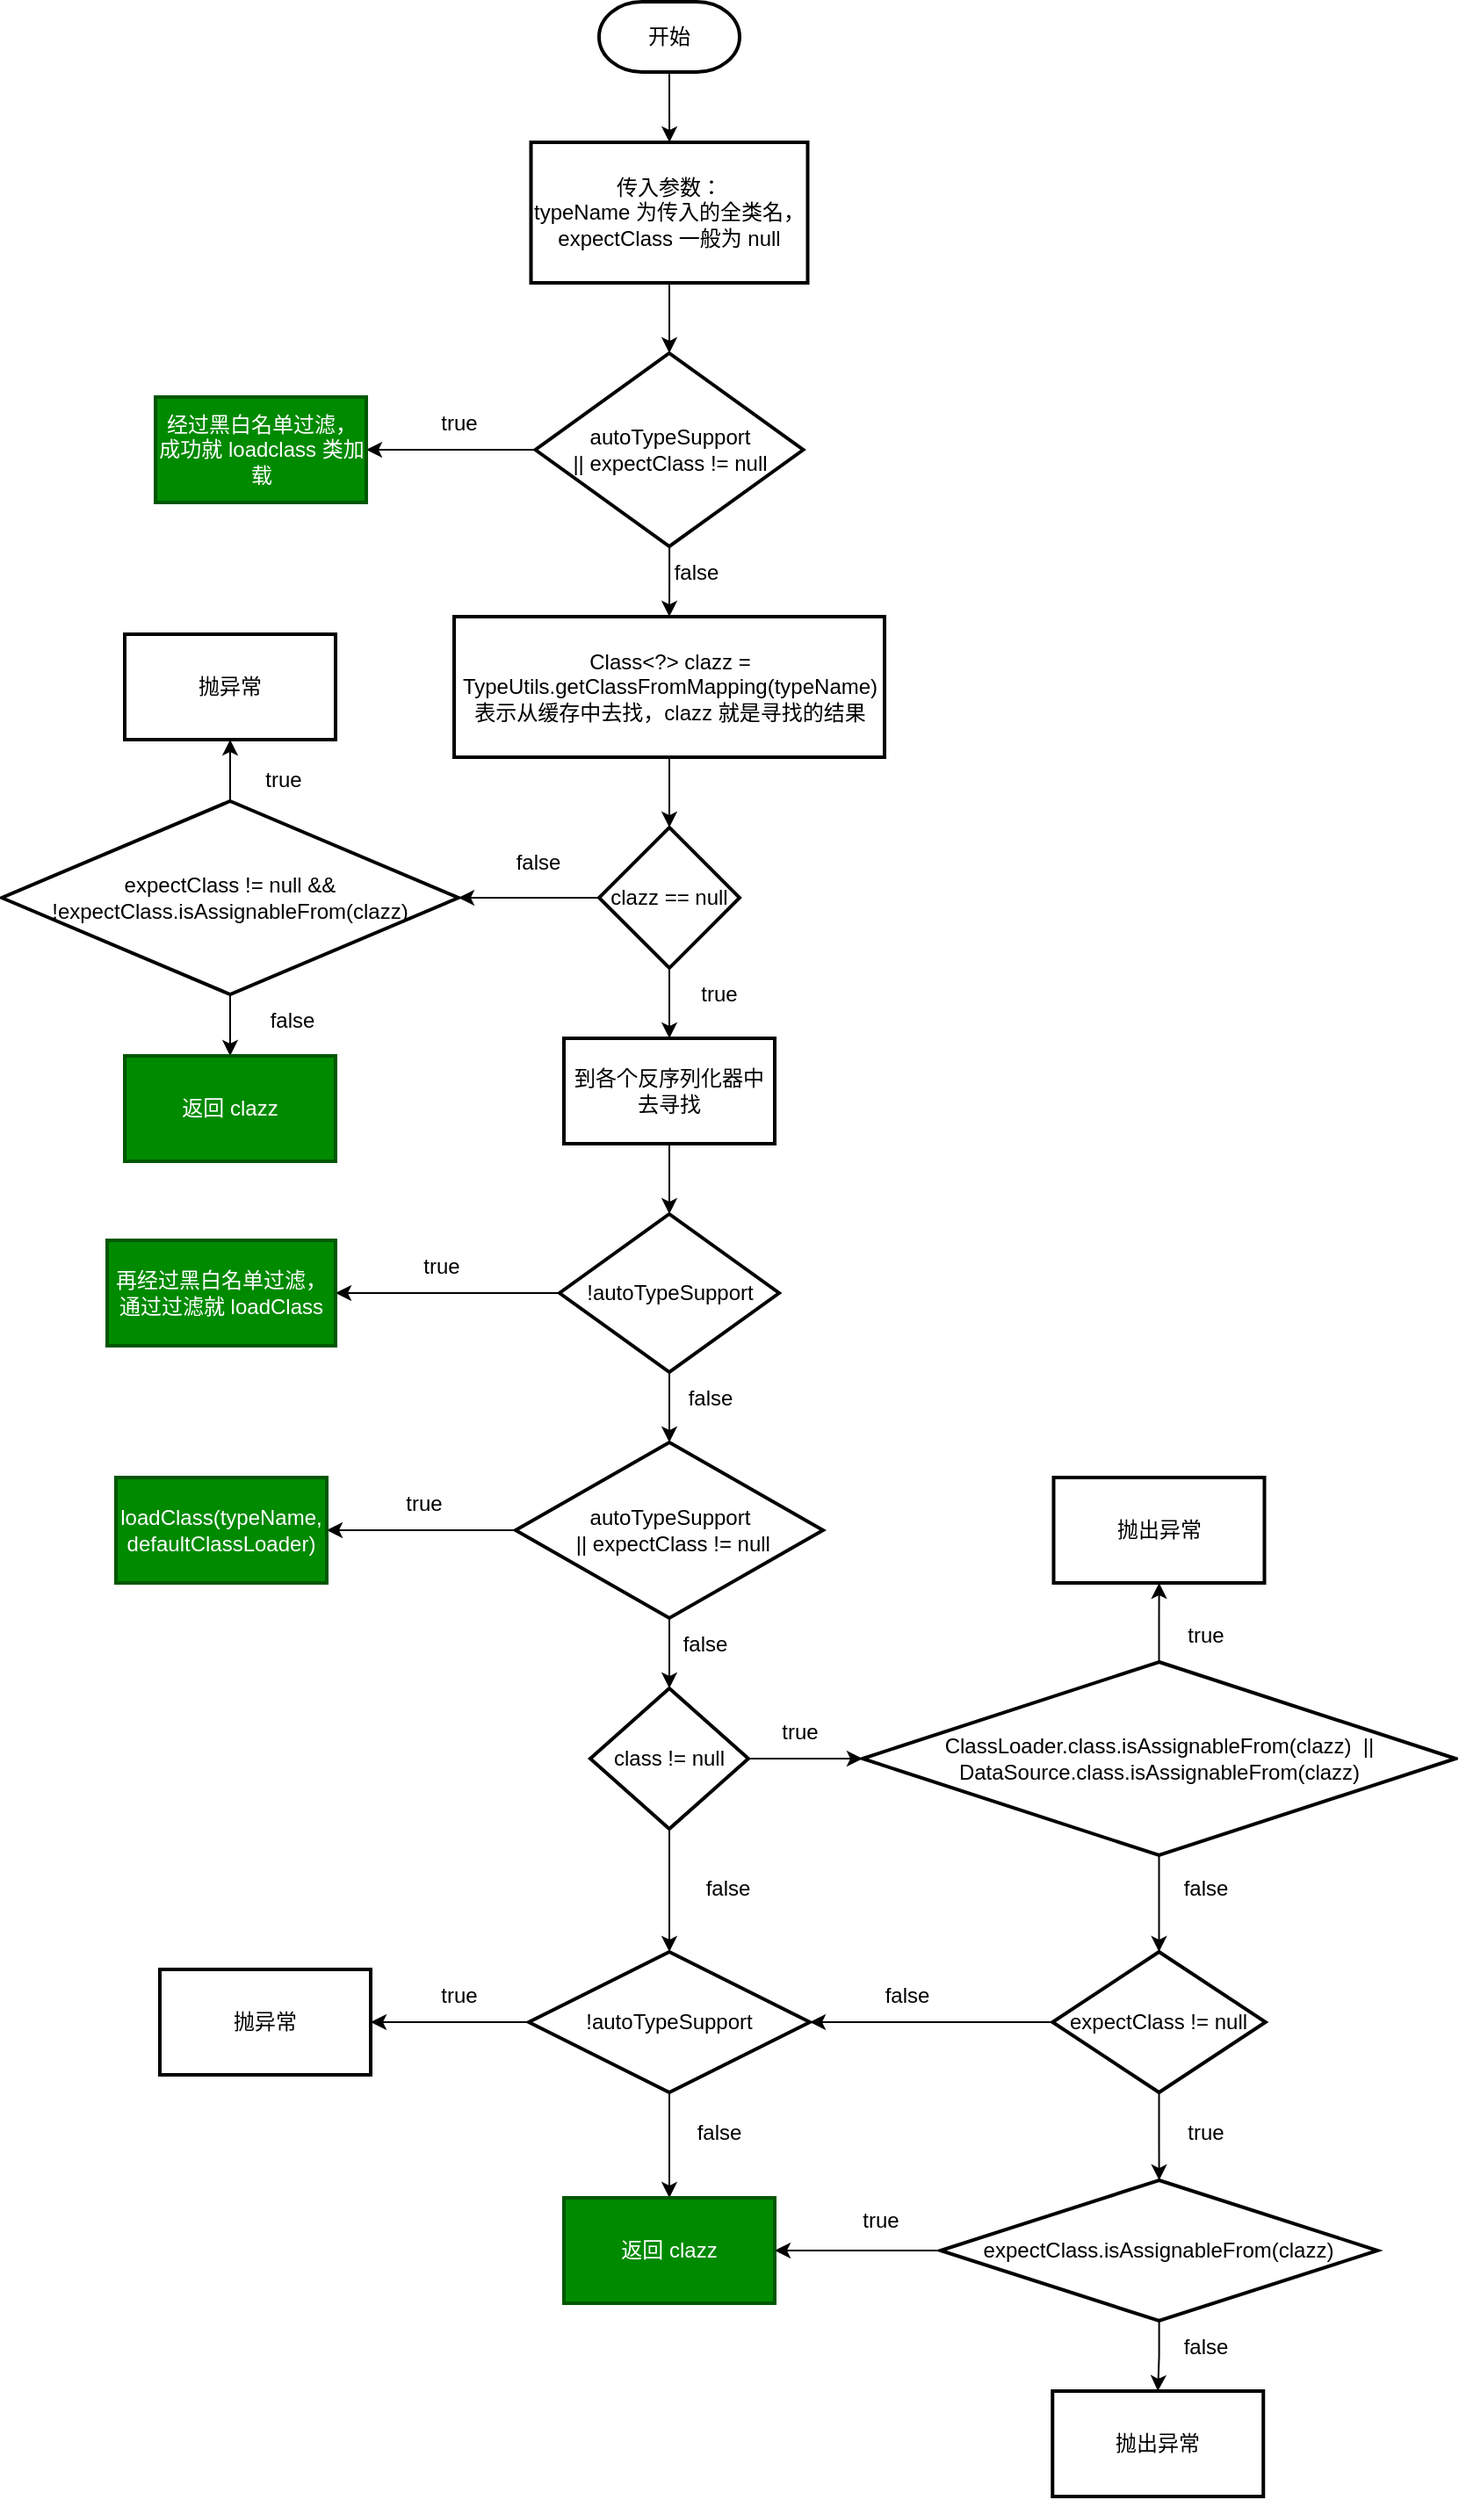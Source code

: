 <mxfile version="21.2.8" type="device">
  <diagram name="第 1 页" id="Zut5R3kLNDCN4mEiI1k3">
    <mxGraphModel dx="1933" dy="737" grid="1" gridSize="10" guides="1" tooltips="1" connect="1" arrows="1" fold="1" page="1" pageScale="1" pageWidth="827" pageHeight="1169" math="0" shadow="0">
      <root>
        <mxCell id="0" />
        <mxCell id="1" parent="0" />
        <mxCell id="CMOE_ImZV3FWWxxAa3Qx-3" value="" style="edgeStyle=orthogonalEdgeStyle;rounded=0;orthogonalLoop=1;jettySize=auto;html=1;" parent="1" source="CMOE_ImZV3FWWxxAa3Qx-1" target="CMOE_ImZV3FWWxxAa3Qx-2" edge="1">
          <mxGeometry relative="1" as="geometry" />
        </mxCell>
        <mxCell id="CMOE_ImZV3FWWxxAa3Qx-1" value="开始" style="strokeWidth=2;html=1;shape=mxgraph.flowchart.terminator;whiteSpace=wrap;" parent="1" vertex="1">
          <mxGeometry x="320" y="80" width="80" height="40" as="geometry" />
        </mxCell>
        <mxCell id="CMOE_ImZV3FWWxxAa3Qx-5" value="" style="edgeStyle=orthogonalEdgeStyle;rounded=0;orthogonalLoop=1;jettySize=auto;html=1;" parent="1" source="CMOE_ImZV3FWWxxAa3Qx-2" target="CMOE_ImZV3FWWxxAa3Qx-4" edge="1">
          <mxGeometry relative="1" as="geometry" />
        </mxCell>
        <mxCell id="CMOE_ImZV3FWWxxAa3Qx-2" value="传入参数：&lt;br&gt;typeName 为传入的全类名，expectClass 一般为 null" style="whiteSpace=wrap;html=1;strokeWidth=2;" parent="1" vertex="1">
          <mxGeometry x="281.25" y="160" width="157.5" height="80" as="geometry" />
        </mxCell>
        <mxCell id="CMOE_ImZV3FWWxxAa3Qx-7" value="" style="edgeStyle=orthogonalEdgeStyle;rounded=0;orthogonalLoop=1;jettySize=auto;html=1;" parent="1" source="CMOE_ImZV3FWWxxAa3Qx-4" target="CMOE_ImZV3FWWxxAa3Qx-6" edge="1">
          <mxGeometry relative="1" as="geometry" />
        </mxCell>
        <mxCell id="CMOE_ImZV3FWWxxAa3Qx-10" value="" style="edgeStyle=orthogonalEdgeStyle;rounded=0;orthogonalLoop=1;jettySize=auto;html=1;" parent="1" source="CMOE_ImZV3FWWxxAa3Qx-4" target="CMOE_ImZV3FWWxxAa3Qx-9" edge="1">
          <mxGeometry relative="1" as="geometry" />
        </mxCell>
        <mxCell id="CMOE_ImZV3FWWxxAa3Qx-4" value="autoTypeSupport&lt;br&gt;|| expectClass != null" style="rhombus;whiteSpace=wrap;html=1;strokeWidth=2;" parent="1" vertex="1">
          <mxGeometry x="283.75" y="280" width="152.5" height="110" as="geometry" />
        </mxCell>
        <mxCell id="CMOE_ImZV3FWWxxAa3Qx-6" value="经过黑白名单过滤，&lt;br&gt;成功就 loadclass 类加载" style="whiteSpace=wrap;html=1;strokeWidth=2;fillColor=#008a00;fontColor=#ffffff;strokeColor=#005700;" parent="1" vertex="1">
          <mxGeometry x="67.5" y="305" width="120" height="60" as="geometry" />
        </mxCell>
        <mxCell id="CMOE_ImZV3FWWxxAa3Qx-8" value="true" style="text;html=1;align=center;verticalAlign=middle;resizable=0;points=[];autosize=1;strokeColor=none;fillColor=none;" parent="1" vertex="1">
          <mxGeometry x="220" y="305" width="40" height="30" as="geometry" />
        </mxCell>
        <mxCell id="CMOE_ImZV3FWWxxAa3Qx-13" value="" style="edgeStyle=orthogonalEdgeStyle;rounded=0;orthogonalLoop=1;jettySize=auto;html=1;" parent="1" source="CMOE_ImZV3FWWxxAa3Qx-9" target="CMOE_ImZV3FWWxxAa3Qx-12" edge="1">
          <mxGeometry relative="1" as="geometry" />
        </mxCell>
        <mxCell id="CMOE_ImZV3FWWxxAa3Qx-9" value="Class&amp;lt;?&amp;gt; clazz = TypeUtils.getClassFromMapping(typeName)&lt;br&gt;表示从缓存中去找，clazz 就是寻找的结果" style="whiteSpace=wrap;html=1;strokeWidth=2;" parent="1" vertex="1">
          <mxGeometry x="237.5" y="430" width="245" height="80" as="geometry" />
        </mxCell>
        <mxCell id="CMOE_ImZV3FWWxxAa3Qx-11" value="false" style="text;html=1;align=center;verticalAlign=middle;resizable=0;points=[];autosize=1;strokeColor=none;fillColor=none;" parent="1" vertex="1">
          <mxGeometry x="350" y="390" width="50" height="30" as="geometry" />
        </mxCell>
        <mxCell id="CMOE_ImZV3FWWxxAa3Qx-29" value="" style="edgeStyle=orthogonalEdgeStyle;rounded=0;orthogonalLoop=1;jettySize=auto;html=1;" parent="1" source="CMOE_ImZV3FWWxxAa3Qx-12" target="CMOE_ImZV3FWWxxAa3Qx-28" edge="1">
          <mxGeometry relative="1" as="geometry" />
        </mxCell>
        <mxCell id="-PEKi2Jq46QgjA2PSxum-4" value="" style="edgeStyle=orthogonalEdgeStyle;rounded=0;orthogonalLoop=1;jettySize=auto;html=1;" edge="1" parent="1" source="CMOE_ImZV3FWWxxAa3Qx-12" target="-PEKi2Jq46QgjA2PSxum-3">
          <mxGeometry relative="1" as="geometry" />
        </mxCell>
        <mxCell id="CMOE_ImZV3FWWxxAa3Qx-12" value="clazz == null" style="rhombus;whiteSpace=wrap;html=1;strokeWidth=2;" parent="1" vertex="1">
          <mxGeometry x="320" y="550" width="80" height="80" as="geometry" />
        </mxCell>
        <mxCell id="CMOE_ImZV3FWWxxAa3Qx-16" value="false" style="text;html=1;align=center;verticalAlign=middle;resizable=0;points=[];autosize=1;strokeColor=none;fillColor=none;" parent="1" vertex="1">
          <mxGeometry x="260" y="555" width="50" height="30" as="geometry" />
        </mxCell>
        <mxCell id="CMOE_ImZV3FWWxxAa3Qx-19" value="true" style="text;html=1;align=center;verticalAlign=middle;resizable=0;points=[];autosize=1;strokeColor=none;fillColor=none;" parent="1" vertex="1">
          <mxGeometry x="367.5" y="630" width="40" height="30" as="geometry" />
        </mxCell>
        <mxCell id="CMOE_ImZV3FWWxxAa3Qx-22" value="" style="edgeStyle=orthogonalEdgeStyle;rounded=0;orthogonalLoop=1;jettySize=auto;html=1;" parent="1" source="CMOE_ImZV3FWWxxAa3Qx-20" target="CMOE_ImZV3FWWxxAa3Qx-21" edge="1">
          <mxGeometry relative="1" as="geometry" />
        </mxCell>
        <mxCell id="CMOE_ImZV3FWWxxAa3Qx-25" value="" style="edgeStyle=orthogonalEdgeStyle;rounded=0;orthogonalLoop=1;jettySize=auto;html=1;entryX=0.5;entryY=0;entryDx=0;entryDy=0;entryPerimeter=0;" parent="1" source="CMOE_ImZV3FWWxxAa3Qx-20" target="CMOE_ImZV3FWWxxAa3Qx-27" edge="1">
          <mxGeometry relative="1" as="geometry">
            <mxPoint x="357.5" y="898" as="targetPoint" />
          </mxGeometry>
        </mxCell>
        <mxCell id="CMOE_ImZV3FWWxxAa3Qx-20" value="!autoTypeSupport" style="strokeWidth=2;html=1;shape=mxgraph.flowchart.decision;whiteSpace=wrap;" parent="1" vertex="1">
          <mxGeometry x="297.5" y="770" width="125" height="90" as="geometry" />
        </mxCell>
        <mxCell id="CMOE_ImZV3FWWxxAa3Qx-21" value="再经过黑白名单过滤，&lt;br&gt;通过过滤就 loadClass" style="whiteSpace=wrap;html=1;strokeWidth=2;fillColor=#008a00;fontColor=#ffffff;strokeColor=#005700;" parent="1" vertex="1">
          <mxGeometry x="40" y="785" width="130" height="60" as="geometry" />
        </mxCell>
        <mxCell id="CMOE_ImZV3FWWxxAa3Qx-23" value="true" style="text;html=1;align=center;verticalAlign=middle;resizable=0;points=[];autosize=1;strokeColor=none;fillColor=none;" parent="1" vertex="1">
          <mxGeometry x="210" y="785" width="40" height="30" as="geometry" />
        </mxCell>
        <mxCell id="CMOE_ImZV3FWWxxAa3Qx-26" value="false" style="text;html=1;align=center;verticalAlign=middle;resizable=0;points=[];autosize=1;strokeColor=none;fillColor=none;" parent="1" vertex="1">
          <mxGeometry x="357.5" y="860" width="50" height="30" as="geometry" />
        </mxCell>
        <mxCell id="CMOE_ImZV3FWWxxAa3Qx-32" value="" style="edgeStyle=orthogonalEdgeStyle;rounded=0;orthogonalLoop=1;jettySize=auto;html=1;" parent="1" source="CMOE_ImZV3FWWxxAa3Qx-27" target="CMOE_ImZV3FWWxxAa3Qx-31" edge="1">
          <mxGeometry relative="1" as="geometry" />
        </mxCell>
        <mxCell id="CMOE_ImZV3FWWxxAa3Qx-35" value="" style="edgeStyle=orthogonalEdgeStyle;rounded=0;orthogonalLoop=1;jettySize=auto;html=1;" parent="1" source="CMOE_ImZV3FWWxxAa3Qx-27" target="CMOE_ImZV3FWWxxAa3Qx-34" edge="1">
          <mxGeometry relative="1" as="geometry" />
        </mxCell>
        <mxCell id="CMOE_ImZV3FWWxxAa3Qx-27" value="autoTypeSupport&lt;br&gt;&amp;nbsp;|| expectClass != null" style="strokeWidth=2;html=1;shape=mxgraph.flowchart.decision;whiteSpace=wrap;" parent="1" vertex="1">
          <mxGeometry x="272.5" y="900" width="175" height="100" as="geometry" />
        </mxCell>
        <mxCell id="CMOE_ImZV3FWWxxAa3Qx-30" style="edgeStyle=orthogonalEdgeStyle;rounded=0;orthogonalLoop=1;jettySize=auto;html=1;entryX=0.5;entryY=0;entryDx=0;entryDy=0;entryPerimeter=0;" parent="1" source="CMOE_ImZV3FWWxxAa3Qx-28" target="CMOE_ImZV3FWWxxAa3Qx-20" edge="1">
          <mxGeometry relative="1" as="geometry" />
        </mxCell>
        <mxCell id="CMOE_ImZV3FWWxxAa3Qx-28" value="到各个反序列化器中去寻找" style="whiteSpace=wrap;html=1;strokeWidth=2;" parent="1" vertex="1">
          <mxGeometry x="300" y="670" width="120" height="60" as="geometry" />
        </mxCell>
        <mxCell id="CMOE_ImZV3FWWxxAa3Qx-31" value="loadClass(typeName, defaultClassLoader)" style="whiteSpace=wrap;html=1;strokeWidth=2;fillColor=#008a00;fontColor=#ffffff;strokeColor=#005700;" parent="1" vertex="1">
          <mxGeometry x="45" y="920" width="120" height="60" as="geometry" />
        </mxCell>
        <mxCell id="CMOE_ImZV3FWWxxAa3Qx-33" value="true" style="text;html=1;align=center;verticalAlign=middle;resizable=0;points=[];autosize=1;strokeColor=none;fillColor=none;" parent="1" vertex="1">
          <mxGeometry x="200" y="920" width="40" height="30" as="geometry" />
        </mxCell>
        <mxCell id="CMOE_ImZV3FWWxxAa3Qx-38" value="" style="edgeStyle=orthogonalEdgeStyle;rounded=0;orthogonalLoop=1;jettySize=auto;html=1;" parent="1" source="CMOE_ImZV3FWWxxAa3Qx-34" target="CMOE_ImZV3FWWxxAa3Qx-37" edge="1">
          <mxGeometry relative="1" as="geometry" />
        </mxCell>
        <mxCell id="CMOE_ImZV3FWWxxAa3Qx-54" value="" style="edgeStyle=orthogonalEdgeStyle;rounded=0;orthogonalLoop=1;jettySize=auto;html=1;" parent="1" source="CMOE_ImZV3FWWxxAa3Qx-34" target="CMOE_ImZV3FWWxxAa3Qx-53" edge="1">
          <mxGeometry relative="1" as="geometry" />
        </mxCell>
        <mxCell id="CMOE_ImZV3FWWxxAa3Qx-34" value="class != null" style="rhombus;whiteSpace=wrap;html=1;strokeWidth=2;" parent="1" vertex="1">
          <mxGeometry x="315" y="1040" width="90" height="80" as="geometry" />
        </mxCell>
        <mxCell id="CMOE_ImZV3FWWxxAa3Qx-36" value="false" style="text;html=1;align=center;verticalAlign=middle;resizable=0;points=[];autosize=1;strokeColor=none;fillColor=none;" parent="1" vertex="1">
          <mxGeometry x="355" y="1000" width="50" height="30" as="geometry" />
        </mxCell>
        <mxCell id="CMOE_ImZV3FWWxxAa3Qx-44" value="" style="edgeStyle=orthogonalEdgeStyle;rounded=0;orthogonalLoop=1;jettySize=auto;html=1;" parent="1" source="CMOE_ImZV3FWWxxAa3Qx-37" target="CMOE_ImZV3FWWxxAa3Qx-43" edge="1">
          <mxGeometry relative="1" as="geometry" />
        </mxCell>
        <mxCell id="CMOE_ImZV3FWWxxAa3Qx-47" value="" style="edgeStyle=orthogonalEdgeStyle;rounded=0;orthogonalLoop=1;jettySize=auto;html=1;" parent="1" source="CMOE_ImZV3FWWxxAa3Qx-37" target="CMOE_ImZV3FWWxxAa3Qx-46" edge="1">
          <mxGeometry relative="1" as="geometry" />
        </mxCell>
        <mxCell id="CMOE_ImZV3FWWxxAa3Qx-37" value="ClassLoader.class.isAssignableFrom(clazz)&amp;nbsp; || DataSource.class.isAssignableFrom(clazz)" style="rhombus;whiteSpace=wrap;html=1;strokeWidth=2;" parent="1" vertex="1">
          <mxGeometry x="470" y="1025" width="337.5" height="110" as="geometry" />
        </mxCell>
        <mxCell id="CMOE_ImZV3FWWxxAa3Qx-39" value="true" style="text;html=1;align=center;verticalAlign=middle;resizable=0;points=[];autosize=1;strokeColor=none;fillColor=none;" parent="1" vertex="1">
          <mxGeometry x="414" y="1050" width="40" height="30" as="geometry" />
        </mxCell>
        <mxCell id="CMOE_ImZV3FWWxxAa3Qx-42" value="false" style="text;html=1;align=center;verticalAlign=middle;resizable=0;points=[];autosize=1;strokeColor=none;fillColor=none;" parent="1" vertex="1">
          <mxGeometry x="640" y="1139" width="50" height="30" as="geometry" />
        </mxCell>
        <mxCell id="CMOE_ImZV3FWWxxAa3Qx-43" value="抛出异常" style="whiteSpace=wrap;html=1;strokeWidth=2;" parent="1" vertex="1">
          <mxGeometry x="578.75" y="920" width="120" height="60" as="geometry" />
        </mxCell>
        <mxCell id="CMOE_ImZV3FWWxxAa3Qx-45" value="true" style="text;html=1;align=center;verticalAlign=middle;resizable=0;points=[];autosize=1;strokeColor=none;fillColor=none;" parent="1" vertex="1">
          <mxGeometry x="645" y="995" width="40" height="30" as="geometry" />
        </mxCell>
        <mxCell id="CMOE_ImZV3FWWxxAa3Qx-51" value="" style="edgeStyle=orthogonalEdgeStyle;rounded=0;orthogonalLoop=1;jettySize=auto;html=1;" parent="1" source="CMOE_ImZV3FWWxxAa3Qx-46" target="CMOE_ImZV3FWWxxAa3Qx-50" edge="1">
          <mxGeometry relative="1" as="geometry" />
        </mxCell>
        <mxCell id="CMOE_ImZV3FWWxxAa3Qx-55" style="edgeStyle=orthogonalEdgeStyle;rounded=0;orthogonalLoop=1;jettySize=auto;html=1;entryX=1;entryY=0.5;entryDx=0;entryDy=0;" parent="1" source="CMOE_ImZV3FWWxxAa3Qx-46" target="CMOE_ImZV3FWWxxAa3Qx-53" edge="1">
          <mxGeometry relative="1" as="geometry" />
        </mxCell>
        <mxCell id="CMOE_ImZV3FWWxxAa3Qx-46" value="expectClass != null" style="rhombus;whiteSpace=wrap;html=1;strokeWidth=2;" parent="1" vertex="1">
          <mxGeometry x="578.13" y="1190" width="121.25" height="80" as="geometry" />
        </mxCell>
        <mxCell id="CMOE_ImZV3FWWxxAa3Qx-59" value="" style="edgeStyle=orthogonalEdgeStyle;rounded=0;orthogonalLoop=1;jettySize=auto;html=1;" parent="1" source="CMOE_ImZV3FWWxxAa3Qx-50" target="CMOE_ImZV3FWWxxAa3Qx-58" edge="1">
          <mxGeometry relative="1" as="geometry" />
        </mxCell>
        <mxCell id="CMOE_ImZV3FWWxxAa3Qx-64" style="edgeStyle=orthogonalEdgeStyle;rounded=0;orthogonalLoop=1;jettySize=auto;html=1;entryX=1;entryY=0.5;entryDx=0;entryDy=0;" parent="1" source="CMOE_ImZV3FWWxxAa3Qx-50" target="CMOE_ImZV3FWWxxAa3Qx-61" edge="1">
          <mxGeometry relative="1" as="geometry" />
        </mxCell>
        <mxCell id="CMOE_ImZV3FWWxxAa3Qx-50" value="expectClass.isAssignableFrom(clazz)" style="rhombus;whiteSpace=wrap;html=1;strokeWidth=2;" parent="1" vertex="1">
          <mxGeometry x="514.37" y="1320" width="248.76" height="80" as="geometry" />
        </mxCell>
        <mxCell id="CMOE_ImZV3FWWxxAa3Qx-52" value="true" style="text;html=1;align=center;verticalAlign=middle;resizable=0;points=[];autosize=1;strokeColor=none;fillColor=none;" parent="1" vertex="1">
          <mxGeometry x="645" y="1278" width="40" height="30" as="geometry" />
        </mxCell>
        <mxCell id="CMOE_ImZV3FWWxxAa3Qx-62" value="" style="edgeStyle=orthogonalEdgeStyle;rounded=0;orthogonalLoop=1;jettySize=auto;html=1;" parent="1" source="CMOE_ImZV3FWWxxAa3Qx-53" target="CMOE_ImZV3FWWxxAa3Qx-61" edge="1">
          <mxGeometry relative="1" as="geometry" />
        </mxCell>
        <mxCell id="CMOE_ImZV3FWWxxAa3Qx-67" value="" style="edgeStyle=orthogonalEdgeStyle;rounded=0;orthogonalLoop=1;jettySize=auto;html=1;" parent="1" source="CMOE_ImZV3FWWxxAa3Qx-53" target="CMOE_ImZV3FWWxxAa3Qx-66" edge="1">
          <mxGeometry relative="1" as="geometry" />
        </mxCell>
        <mxCell id="CMOE_ImZV3FWWxxAa3Qx-53" value="!autoTypeSupport" style="rhombus;whiteSpace=wrap;html=1;strokeWidth=2;" parent="1" vertex="1">
          <mxGeometry x="280" y="1190" width="160" height="80" as="geometry" />
        </mxCell>
        <mxCell id="CMOE_ImZV3FWWxxAa3Qx-56" value="false" style="text;html=1;align=center;verticalAlign=middle;resizable=0;points=[];autosize=1;strokeColor=none;fillColor=none;" parent="1" vertex="1">
          <mxGeometry x="470" y="1200" width="50" height="30" as="geometry" />
        </mxCell>
        <mxCell id="CMOE_ImZV3FWWxxAa3Qx-57" value="false" style="text;html=1;align=center;verticalAlign=middle;resizable=0;points=[];autosize=1;strokeColor=none;fillColor=none;" parent="1" vertex="1">
          <mxGeometry x="367.5" y="1139" width="50" height="30" as="geometry" />
        </mxCell>
        <mxCell id="CMOE_ImZV3FWWxxAa3Qx-58" value="抛出异常" style="whiteSpace=wrap;html=1;strokeWidth=2;" parent="1" vertex="1">
          <mxGeometry x="578.13" y="1440" width="120" height="60" as="geometry" />
        </mxCell>
        <mxCell id="CMOE_ImZV3FWWxxAa3Qx-60" value="false" style="text;html=1;align=center;verticalAlign=middle;resizable=0;points=[];autosize=1;strokeColor=none;fillColor=none;" parent="1" vertex="1">
          <mxGeometry x="640" y="1400" width="50" height="30" as="geometry" />
        </mxCell>
        <mxCell id="CMOE_ImZV3FWWxxAa3Qx-61" value="返回 clazz" style="whiteSpace=wrap;html=1;strokeWidth=2;fillColor=#008a00;fontColor=#ffffff;strokeColor=#005700;" parent="1" vertex="1">
          <mxGeometry x="300" y="1330" width="120" height="60" as="geometry" />
        </mxCell>
        <mxCell id="CMOE_ImZV3FWWxxAa3Qx-63" value="false" style="text;html=1;align=center;verticalAlign=middle;resizable=0;points=[];autosize=1;strokeColor=none;fillColor=none;" parent="1" vertex="1">
          <mxGeometry x="362.5" y="1278" width="50" height="30" as="geometry" />
        </mxCell>
        <mxCell id="CMOE_ImZV3FWWxxAa3Qx-65" value="true" style="text;html=1;align=center;verticalAlign=middle;resizable=0;points=[];autosize=1;strokeColor=none;fillColor=none;" parent="1" vertex="1">
          <mxGeometry x="460" y="1328" width="40" height="30" as="geometry" />
        </mxCell>
        <mxCell id="CMOE_ImZV3FWWxxAa3Qx-66" value="抛异常" style="whiteSpace=wrap;html=1;strokeWidth=2;" parent="1" vertex="1">
          <mxGeometry x="70" y="1200" width="120" height="60" as="geometry" />
        </mxCell>
        <mxCell id="CMOE_ImZV3FWWxxAa3Qx-68" value="true" style="text;html=1;align=center;verticalAlign=middle;resizable=0;points=[];autosize=1;strokeColor=none;fillColor=none;" parent="1" vertex="1">
          <mxGeometry x="220" y="1200" width="40" height="30" as="geometry" />
        </mxCell>
        <mxCell id="-PEKi2Jq46QgjA2PSxum-6" value="" style="edgeStyle=orthogonalEdgeStyle;rounded=0;orthogonalLoop=1;jettySize=auto;html=1;" edge="1" parent="1" source="-PEKi2Jq46QgjA2PSxum-3" target="-PEKi2Jq46QgjA2PSxum-5">
          <mxGeometry relative="1" as="geometry" />
        </mxCell>
        <mxCell id="-PEKi2Jq46QgjA2PSxum-9" value="" style="edgeStyle=orthogonalEdgeStyle;rounded=0;orthogonalLoop=1;jettySize=auto;html=1;" edge="1" parent="1" source="-PEKi2Jq46QgjA2PSxum-3" target="-PEKi2Jq46QgjA2PSxum-8">
          <mxGeometry relative="1" as="geometry" />
        </mxCell>
        <mxCell id="-PEKi2Jq46QgjA2PSxum-3" value="expectClass != null &amp;amp;&amp;amp; !expectClass.isAssignableFrom(clazz)" style="rhombus;whiteSpace=wrap;html=1;strokeWidth=2;" vertex="1" parent="1">
          <mxGeometry x="-20" y="535" width="260" height="110" as="geometry" />
        </mxCell>
        <mxCell id="-PEKi2Jq46QgjA2PSxum-5" value="抛异常" style="whiteSpace=wrap;html=1;strokeWidth=2;" vertex="1" parent="1">
          <mxGeometry x="50" y="440" width="120" height="60" as="geometry" />
        </mxCell>
        <mxCell id="-PEKi2Jq46QgjA2PSxum-7" value="true" style="text;html=1;align=center;verticalAlign=middle;resizable=0;points=[];autosize=1;strokeColor=none;fillColor=none;" vertex="1" parent="1">
          <mxGeometry x="120" y="508" width="40" height="30" as="geometry" />
        </mxCell>
        <mxCell id="-PEKi2Jq46QgjA2PSxum-8" value="返回 clazz" style="whiteSpace=wrap;html=1;strokeWidth=2;fillColor=#008a00;fontColor=#ffffff;strokeColor=#005700;" vertex="1" parent="1">
          <mxGeometry x="50" y="680" width="120" height="60" as="geometry" />
        </mxCell>
        <mxCell id="-PEKi2Jq46QgjA2PSxum-10" value="false" style="text;html=1;align=center;verticalAlign=middle;resizable=0;points=[];autosize=1;strokeColor=none;fillColor=none;" vertex="1" parent="1">
          <mxGeometry x="120" y="645" width="50" height="30" as="geometry" />
        </mxCell>
      </root>
    </mxGraphModel>
  </diagram>
</mxfile>
